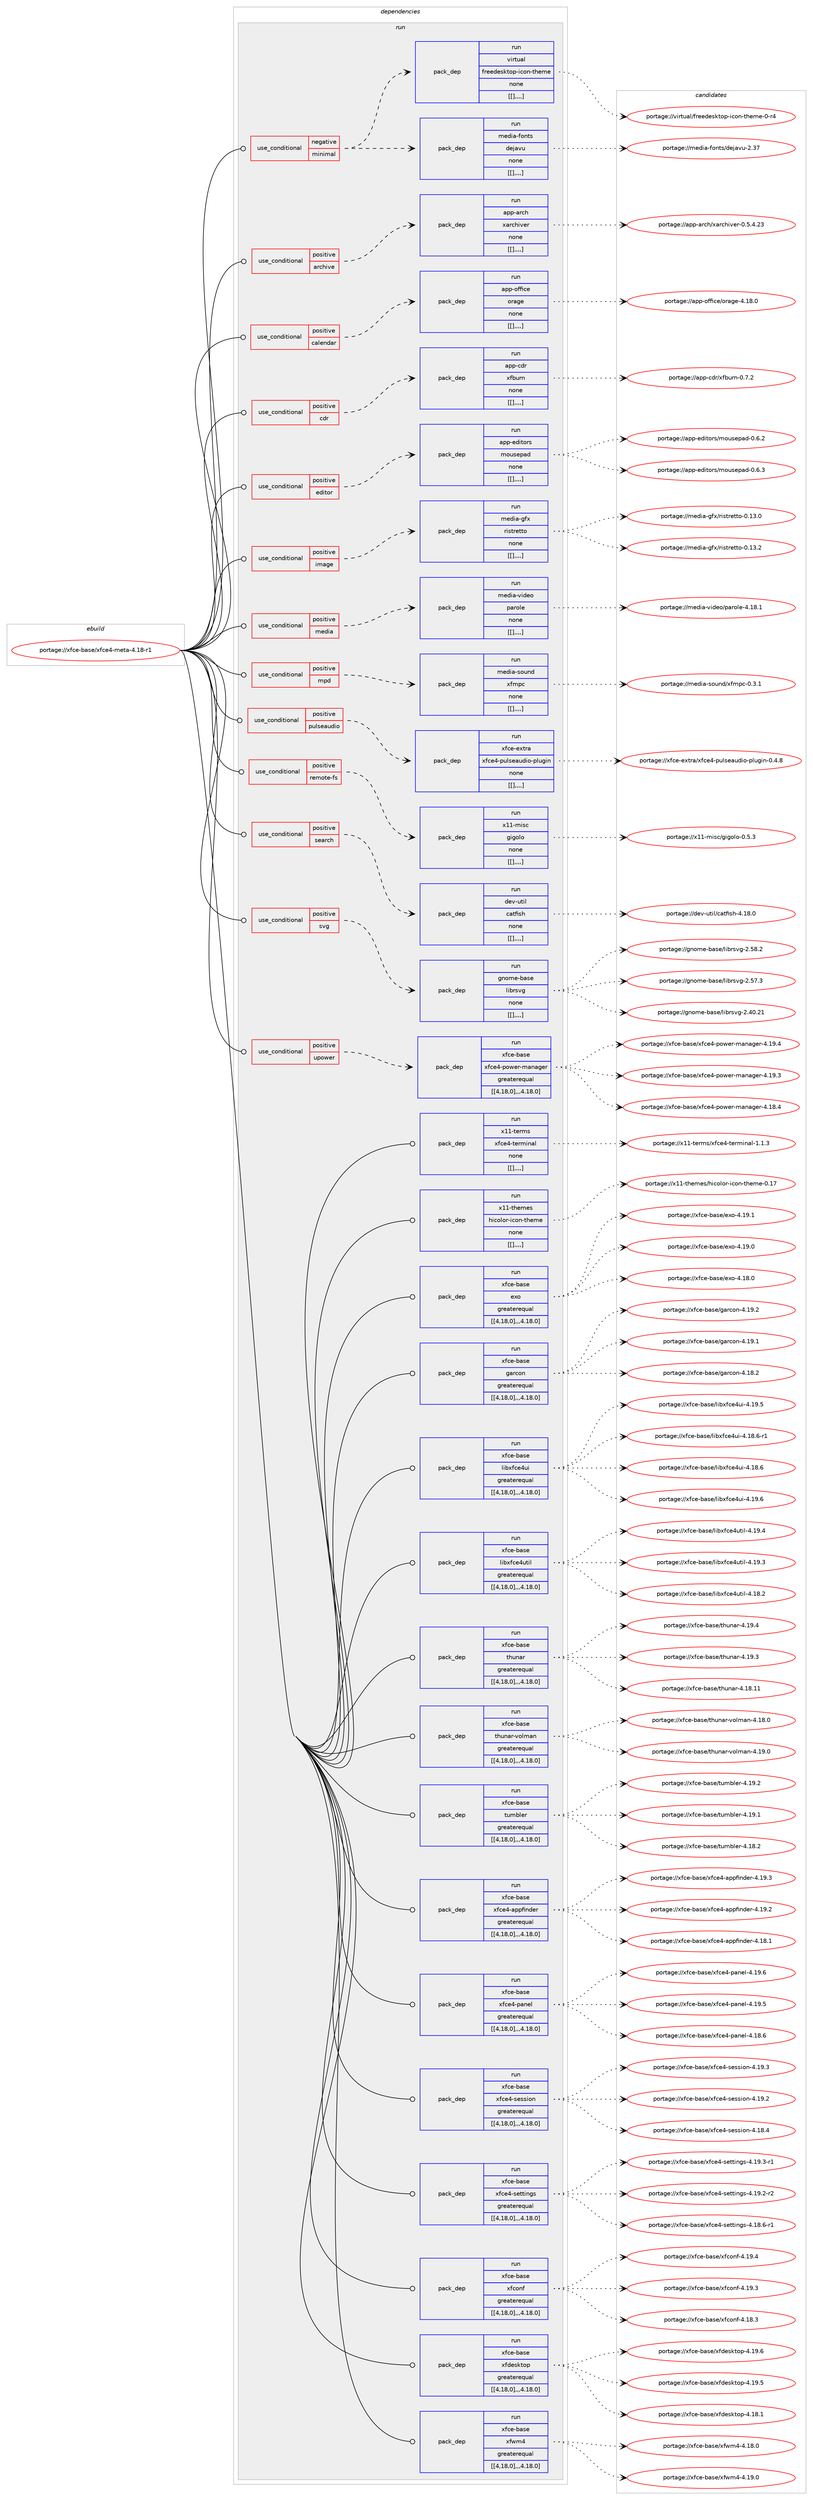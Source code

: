 digraph prolog {

# *************
# Graph options
# *************

newrank=true;
concentrate=true;
compound=true;
graph [rankdir=LR,fontname=Helvetica,fontsize=10,ranksep=1.5];#, ranksep=2.5, nodesep=0.2];
edge  [arrowhead=vee];
node  [fontname=Helvetica,fontsize=10];

# **********
# The ebuild
# **********

subgraph cluster_leftcol {
color=gray;
label=<<i>ebuild</i>>;
id [label="portage://xfce-base/xfce4-meta-4.18-r1", color=red, width=4, href="../xfce-base/xfce4-meta-4.18-r1.svg"];
}

# ****************
# The dependencies
# ****************

subgraph cluster_midcol {
color=gray;
label=<<i>dependencies</i>>;
subgraph cluster_compile {
fillcolor="#eeeeee";
style=filled;
label=<<i>compile</i>>;
}
subgraph cluster_compileandrun {
fillcolor="#eeeeee";
style=filled;
label=<<i>compile and run</i>>;
}
subgraph cluster_run {
fillcolor="#eeeeee";
style=filled;
label=<<i>run</i>>;
subgraph cond411 {
dependency2780 [label=<<TABLE BORDER="0" CELLBORDER="1" CELLSPACING="0" CELLPADDING="4"><TR><TD ROWSPAN="3" CELLPADDING="10">use_conditional</TD></TR><TR><TD>negative</TD></TR><TR><TD>minimal</TD></TR></TABLE>>, shape=none, color=red];
subgraph pack2214 {
dependency2781 [label=<<TABLE BORDER="0" CELLBORDER="1" CELLSPACING="0" CELLPADDING="4" WIDTH="220"><TR><TD ROWSPAN="6" CELLPADDING="30">pack_dep</TD></TR><TR><TD WIDTH="110">run</TD></TR><TR><TD>media-fonts</TD></TR><TR><TD>dejavu</TD></TR><TR><TD>none</TD></TR><TR><TD>[[],,,,]</TD></TR></TABLE>>, shape=none, color=blue];
}
dependency2780:e -> dependency2781:w [weight=20,style="dashed",arrowhead="vee"];
subgraph pack2217 {
dependency2784 [label=<<TABLE BORDER="0" CELLBORDER="1" CELLSPACING="0" CELLPADDING="4" WIDTH="220"><TR><TD ROWSPAN="6" CELLPADDING="30">pack_dep</TD></TR><TR><TD WIDTH="110">run</TD></TR><TR><TD>virtual</TD></TR><TR><TD>freedesktop-icon-theme</TD></TR><TR><TD>none</TD></TR><TR><TD>[[],,,,]</TD></TR></TABLE>>, shape=none, color=blue];
}
dependency2780:e -> dependency2784:w [weight=20,style="dashed",arrowhead="vee"];
}
id:e -> dependency2780:w [weight=20,style="solid",arrowhead="odot"];
subgraph cond413 {
dependency2788 [label=<<TABLE BORDER="0" CELLBORDER="1" CELLSPACING="0" CELLPADDING="4"><TR><TD ROWSPAN="3" CELLPADDING="10">use_conditional</TD></TR><TR><TD>positive</TD></TR><TR><TD>archive</TD></TR></TABLE>>, shape=none, color=red];
subgraph pack2223 {
dependency2792 [label=<<TABLE BORDER="0" CELLBORDER="1" CELLSPACING="0" CELLPADDING="4" WIDTH="220"><TR><TD ROWSPAN="6" CELLPADDING="30">pack_dep</TD></TR><TR><TD WIDTH="110">run</TD></TR><TR><TD>app-arch</TD></TR><TR><TD>xarchiver</TD></TR><TR><TD>none</TD></TR><TR><TD>[[],,,,]</TD></TR></TABLE>>, shape=none, color=blue];
}
dependency2788:e -> dependency2792:w [weight=20,style="dashed",arrowhead="vee"];
}
id:e -> dependency2788:w [weight=20,style="solid",arrowhead="odot"];
subgraph cond418 {
dependency2796 [label=<<TABLE BORDER="0" CELLBORDER="1" CELLSPACING="0" CELLPADDING="4"><TR><TD ROWSPAN="3" CELLPADDING="10">use_conditional</TD></TR><TR><TD>positive</TD></TR><TR><TD>calendar</TD></TR></TABLE>>, shape=none, color=red];
subgraph pack2225 {
dependency2799 [label=<<TABLE BORDER="0" CELLBORDER="1" CELLSPACING="0" CELLPADDING="4" WIDTH="220"><TR><TD ROWSPAN="6" CELLPADDING="30">pack_dep</TD></TR><TR><TD WIDTH="110">run</TD></TR><TR><TD>app-office</TD></TR><TR><TD>orage</TD></TR><TR><TD>none</TD></TR><TR><TD>[[],,,,]</TD></TR></TABLE>>, shape=none, color=blue];
}
dependency2796:e -> dependency2799:w [weight=20,style="dashed",arrowhead="vee"];
}
id:e -> dependency2796:w [weight=20,style="solid",arrowhead="odot"];
subgraph cond420 {
dependency2814 [label=<<TABLE BORDER="0" CELLBORDER="1" CELLSPACING="0" CELLPADDING="4"><TR><TD ROWSPAN="3" CELLPADDING="10">use_conditional</TD></TR><TR><TD>positive</TD></TR><TR><TD>cdr</TD></TR></TABLE>>, shape=none, color=red];
subgraph pack2245 {
dependency2822 [label=<<TABLE BORDER="0" CELLBORDER="1" CELLSPACING="0" CELLPADDING="4" WIDTH="220"><TR><TD ROWSPAN="6" CELLPADDING="30">pack_dep</TD></TR><TR><TD WIDTH="110">run</TD></TR><TR><TD>app-cdr</TD></TR><TR><TD>xfburn</TD></TR><TR><TD>none</TD></TR><TR><TD>[[],,,,]</TD></TR></TABLE>>, shape=none, color=blue];
}
dependency2814:e -> dependency2822:w [weight=20,style="dashed",arrowhead="vee"];
}
id:e -> dependency2814:w [weight=20,style="solid",arrowhead="odot"];
subgraph cond426 {
dependency2837 [label=<<TABLE BORDER="0" CELLBORDER="1" CELLSPACING="0" CELLPADDING="4"><TR><TD ROWSPAN="3" CELLPADDING="10">use_conditional</TD></TR><TR><TD>positive</TD></TR><TR><TD>editor</TD></TR></TABLE>>, shape=none, color=red];
subgraph pack2261 {
dependency2845 [label=<<TABLE BORDER="0" CELLBORDER="1" CELLSPACING="0" CELLPADDING="4" WIDTH="220"><TR><TD ROWSPAN="6" CELLPADDING="30">pack_dep</TD></TR><TR><TD WIDTH="110">run</TD></TR><TR><TD>app-editors</TD></TR><TR><TD>mousepad</TD></TR><TR><TD>none</TD></TR><TR><TD>[[],,,,]</TD></TR></TABLE>>, shape=none, color=blue];
}
dependency2837:e -> dependency2845:w [weight=20,style="dashed",arrowhead="vee"];
}
id:e -> dependency2837:w [weight=20,style="solid",arrowhead="odot"];
subgraph cond429 {
dependency2854 [label=<<TABLE BORDER="0" CELLBORDER="1" CELLSPACING="0" CELLPADDING="4"><TR><TD ROWSPAN="3" CELLPADDING="10">use_conditional</TD></TR><TR><TD>positive</TD></TR><TR><TD>image</TD></TR></TABLE>>, shape=none, color=red];
subgraph pack2276 {
dependency2862 [label=<<TABLE BORDER="0" CELLBORDER="1" CELLSPACING="0" CELLPADDING="4" WIDTH="220"><TR><TD ROWSPAN="6" CELLPADDING="30">pack_dep</TD></TR><TR><TD WIDTH="110">run</TD></TR><TR><TD>media-gfx</TD></TR><TR><TD>ristretto</TD></TR><TR><TD>none</TD></TR><TR><TD>[[],,,,]</TD></TR></TABLE>>, shape=none, color=blue];
}
dependency2854:e -> dependency2862:w [weight=20,style="dashed",arrowhead="vee"];
}
id:e -> dependency2854:w [weight=20,style="solid",arrowhead="odot"];
subgraph cond431 {
dependency2872 [label=<<TABLE BORDER="0" CELLBORDER="1" CELLSPACING="0" CELLPADDING="4"><TR><TD ROWSPAN="3" CELLPADDING="10">use_conditional</TD></TR><TR><TD>positive</TD></TR><TR><TD>media</TD></TR></TABLE>>, shape=none, color=red];
subgraph pack2286 {
dependency2875 [label=<<TABLE BORDER="0" CELLBORDER="1" CELLSPACING="0" CELLPADDING="4" WIDTH="220"><TR><TD ROWSPAN="6" CELLPADDING="30">pack_dep</TD></TR><TR><TD WIDTH="110">run</TD></TR><TR><TD>media-video</TD></TR><TR><TD>parole</TD></TR><TR><TD>none</TD></TR><TR><TD>[[],,,,]</TD></TR></TABLE>>, shape=none, color=blue];
}
dependency2872:e -> dependency2875:w [weight=20,style="dashed",arrowhead="vee"];
}
id:e -> dependency2872:w [weight=20,style="solid",arrowhead="odot"];
subgraph cond433 {
dependency2880 [label=<<TABLE BORDER="0" CELLBORDER="1" CELLSPACING="0" CELLPADDING="4"><TR><TD ROWSPAN="3" CELLPADDING="10">use_conditional</TD></TR><TR><TD>positive</TD></TR><TR><TD>mpd</TD></TR></TABLE>>, shape=none, color=red];
subgraph pack2292 {
dependency2885 [label=<<TABLE BORDER="0" CELLBORDER="1" CELLSPACING="0" CELLPADDING="4" WIDTH="220"><TR><TD ROWSPAN="6" CELLPADDING="30">pack_dep</TD></TR><TR><TD WIDTH="110">run</TD></TR><TR><TD>media-sound</TD></TR><TR><TD>xfmpc</TD></TR><TR><TD>none</TD></TR><TR><TD>[[],,,,]</TD></TR></TABLE>>, shape=none, color=blue];
}
dependency2880:e -> dependency2885:w [weight=20,style="dashed",arrowhead="vee"];
}
id:e -> dependency2880:w [weight=20,style="solid",arrowhead="odot"];
subgraph cond436 {
dependency2888 [label=<<TABLE BORDER="0" CELLBORDER="1" CELLSPACING="0" CELLPADDING="4"><TR><TD ROWSPAN="3" CELLPADDING="10">use_conditional</TD></TR><TR><TD>positive</TD></TR><TR><TD>pulseaudio</TD></TR></TABLE>>, shape=none, color=red];
subgraph pack2297 {
dependency2890 [label=<<TABLE BORDER="0" CELLBORDER="1" CELLSPACING="0" CELLPADDING="4" WIDTH="220"><TR><TD ROWSPAN="6" CELLPADDING="30">pack_dep</TD></TR><TR><TD WIDTH="110">run</TD></TR><TR><TD>xfce-extra</TD></TR><TR><TD>xfce4-pulseaudio-plugin</TD></TR><TR><TD>none</TD></TR><TR><TD>[[],,,,]</TD></TR></TABLE>>, shape=none, color=blue];
}
dependency2888:e -> dependency2890:w [weight=20,style="dashed",arrowhead="vee"];
}
id:e -> dependency2888:w [weight=20,style="solid",arrowhead="odot"];
subgraph cond438 {
dependency2894 [label=<<TABLE BORDER="0" CELLBORDER="1" CELLSPACING="0" CELLPADDING="4"><TR><TD ROWSPAN="3" CELLPADDING="10">use_conditional</TD></TR><TR><TD>positive</TD></TR><TR><TD>remote-fs</TD></TR></TABLE>>, shape=none, color=red];
subgraph pack2303 {
dependency2897 [label=<<TABLE BORDER="0" CELLBORDER="1" CELLSPACING="0" CELLPADDING="4" WIDTH="220"><TR><TD ROWSPAN="6" CELLPADDING="30">pack_dep</TD></TR><TR><TD WIDTH="110">run</TD></TR><TR><TD>x11-misc</TD></TR><TR><TD>gigolo</TD></TR><TR><TD>none</TD></TR><TR><TD>[[],,,,]</TD></TR></TABLE>>, shape=none, color=blue];
}
dependency2894:e -> dependency2897:w [weight=20,style="dashed",arrowhead="vee"];
}
id:e -> dependency2894:w [weight=20,style="solid",arrowhead="odot"];
subgraph cond440 {
dependency2902 [label=<<TABLE BORDER="0" CELLBORDER="1" CELLSPACING="0" CELLPADDING="4"><TR><TD ROWSPAN="3" CELLPADDING="10">use_conditional</TD></TR><TR><TD>positive</TD></TR><TR><TD>search</TD></TR></TABLE>>, shape=none, color=red];
subgraph pack2307 {
dependency2904 [label=<<TABLE BORDER="0" CELLBORDER="1" CELLSPACING="0" CELLPADDING="4" WIDTH="220"><TR><TD ROWSPAN="6" CELLPADDING="30">pack_dep</TD></TR><TR><TD WIDTH="110">run</TD></TR><TR><TD>dev-util</TD></TR><TR><TD>catfish</TD></TR><TR><TD>none</TD></TR><TR><TD>[[],,,,]</TD></TR></TABLE>>, shape=none, color=blue];
}
dependency2902:e -> dependency2904:w [weight=20,style="dashed",arrowhead="vee"];
}
id:e -> dependency2902:w [weight=20,style="solid",arrowhead="odot"];
subgraph cond442 {
dependency2909 [label=<<TABLE BORDER="0" CELLBORDER="1" CELLSPACING="0" CELLPADDING="4"><TR><TD ROWSPAN="3" CELLPADDING="10">use_conditional</TD></TR><TR><TD>positive</TD></TR><TR><TD>svg</TD></TR></TABLE>>, shape=none, color=red];
subgraph pack2314 {
dependency2913 [label=<<TABLE BORDER="0" CELLBORDER="1" CELLSPACING="0" CELLPADDING="4" WIDTH="220"><TR><TD ROWSPAN="6" CELLPADDING="30">pack_dep</TD></TR><TR><TD WIDTH="110">run</TD></TR><TR><TD>gnome-base</TD></TR><TR><TD>librsvg</TD></TR><TR><TD>none</TD></TR><TR><TD>[[],,,,]</TD></TR></TABLE>>, shape=none, color=blue];
}
dependency2909:e -> dependency2913:w [weight=20,style="dashed",arrowhead="vee"];
}
id:e -> dependency2909:w [weight=20,style="solid",arrowhead="odot"];
subgraph cond444 {
dependency2918 [label=<<TABLE BORDER="0" CELLBORDER="1" CELLSPACING="0" CELLPADDING="4"><TR><TD ROWSPAN="3" CELLPADDING="10">use_conditional</TD></TR><TR><TD>positive</TD></TR><TR><TD>upower</TD></TR></TABLE>>, shape=none, color=red];
subgraph pack2320 {
dependency2922 [label=<<TABLE BORDER="0" CELLBORDER="1" CELLSPACING="0" CELLPADDING="4" WIDTH="220"><TR><TD ROWSPAN="6" CELLPADDING="30">pack_dep</TD></TR><TR><TD WIDTH="110">run</TD></TR><TR><TD>xfce-base</TD></TR><TR><TD>xfce4-power-manager</TD></TR><TR><TD>greaterequal</TD></TR><TR><TD>[[4,18,0],,,4.18.0]</TD></TR></TABLE>>, shape=none, color=blue];
}
dependency2918:e -> dependency2922:w [weight=20,style="dashed",arrowhead="vee"];
}
id:e -> dependency2918:w [weight=20,style="solid",arrowhead="odot"];
subgraph pack2324 {
dependency2925 [label=<<TABLE BORDER="0" CELLBORDER="1" CELLSPACING="0" CELLPADDING="4" WIDTH="220"><TR><TD ROWSPAN="6" CELLPADDING="30">pack_dep</TD></TR><TR><TD WIDTH="110">run</TD></TR><TR><TD>x11-terms</TD></TR><TR><TD>xfce4-terminal</TD></TR><TR><TD>none</TD></TR><TR><TD>[[],,,,]</TD></TR></TABLE>>, shape=none, color=blue];
}
id:e -> dependency2925:w [weight=20,style="solid",arrowhead="odot"];
subgraph pack2325 {
dependency2926 [label=<<TABLE BORDER="0" CELLBORDER="1" CELLSPACING="0" CELLPADDING="4" WIDTH="220"><TR><TD ROWSPAN="6" CELLPADDING="30">pack_dep</TD></TR><TR><TD WIDTH="110">run</TD></TR><TR><TD>x11-themes</TD></TR><TR><TD>hicolor-icon-theme</TD></TR><TR><TD>none</TD></TR><TR><TD>[[],,,,]</TD></TR></TABLE>>, shape=none, color=blue];
}
id:e -> dependency2926:w [weight=20,style="solid",arrowhead="odot"];
subgraph pack2327 {
dependency2928 [label=<<TABLE BORDER="0" CELLBORDER="1" CELLSPACING="0" CELLPADDING="4" WIDTH="220"><TR><TD ROWSPAN="6" CELLPADDING="30">pack_dep</TD></TR><TR><TD WIDTH="110">run</TD></TR><TR><TD>xfce-base</TD></TR><TR><TD>exo</TD></TR><TR><TD>greaterequal</TD></TR><TR><TD>[[4,18,0],,,4.18.0]</TD></TR></TABLE>>, shape=none, color=blue];
}
id:e -> dependency2928:w [weight=20,style="solid",arrowhead="odot"];
subgraph pack2329 {
dependency2930 [label=<<TABLE BORDER="0" CELLBORDER="1" CELLSPACING="0" CELLPADDING="4" WIDTH="220"><TR><TD ROWSPAN="6" CELLPADDING="30">pack_dep</TD></TR><TR><TD WIDTH="110">run</TD></TR><TR><TD>xfce-base</TD></TR><TR><TD>garcon</TD></TR><TR><TD>greaterequal</TD></TR><TR><TD>[[4,18,0],,,4.18.0]</TD></TR></TABLE>>, shape=none, color=blue];
}
id:e -> dependency2930:w [weight=20,style="solid",arrowhead="odot"];
subgraph pack2331 {
dependency2932 [label=<<TABLE BORDER="0" CELLBORDER="1" CELLSPACING="0" CELLPADDING="4" WIDTH="220"><TR><TD ROWSPAN="6" CELLPADDING="30">pack_dep</TD></TR><TR><TD WIDTH="110">run</TD></TR><TR><TD>xfce-base</TD></TR><TR><TD>libxfce4ui</TD></TR><TR><TD>greaterequal</TD></TR><TR><TD>[[4,18,0],,,4.18.0]</TD></TR></TABLE>>, shape=none, color=blue];
}
id:e -> dependency2932:w [weight=20,style="solid",arrowhead="odot"];
subgraph pack2334 {
dependency2935 [label=<<TABLE BORDER="0" CELLBORDER="1" CELLSPACING="0" CELLPADDING="4" WIDTH="220"><TR><TD ROWSPAN="6" CELLPADDING="30">pack_dep</TD></TR><TR><TD WIDTH="110">run</TD></TR><TR><TD>xfce-base</TD></TR><TR><TD>libxfce4util</TD></TR><TR><TD>greaterequal</TD></TR><TR><TD>[[4,18,0],,,4.18.0]</TD></TR></TABLE>>, shape=none, color=blue];
}
id:e -> dependency2935:w [weight=20,style="solid",arrowhead="odot"];
subgraph pack2336 {
dependency2937 [label=<<TABLE BORDER="0" CELLBORDER="1" CELLSPACING="0" CELLPADDING="4" WIDTH="220"><TR><TD ROWSPAN="6" CELLPADDING="30">pack_dep</TD></TR><TR><TD WIDTH="110">run</TD></TR><TR><TD>xfce-base</TD></TR><TR><TD>thunar</TD></TR><TR><TD>greaterequal</TD></TR><TR><TD>[[4,18,0],,,4.18.0]</TD></TR></TABLE>>, shape=none, color=blue];
}
id:e -> dependency2937:w [weight=20,style="solid",arrowhead="odot"];
subgraph pack2337 {
dependency2938 [label=<<TABLE BORDER="0" CELLBORDER="1" CELLSPACING="0" CELLPADDING="4" WIDTH="220"><TR><TD ROWSPAN="6" CELLPADDING="30">pack_dep</TD></TR><TR><TD WIDTH="110">run</TD></TR><TR><TD>xfce-base</TD></TR><TR><TD>thunar-volman</TD></TR><TR><TD>greaterequal</TD></TR><TR><TD>[[4,18,0],,,4.18.0]</TD></TR></TABLE>>, shape=none, color=blue];
}
id:e -> dependency2938:w [weight=20,style="solid",arrowhead="odot"];
subgraph pack2339 {
dependency2941 [label=<<TABLE BORDER="0" CELLBORDER="1" CELLSPACING="0" CELLPADDING="4" WIDTH="220"><TR><TD ROWSPAN="6" CELLPADDING="30">pack_dep</TD></TR><TR><TD WIDTH="110">run</TD></TR><TR><TD>xfce-base</TD></TR><TR><TD>tumbler</TD></TR><TR><TD>greaterequal</TD></TR><TR><TD>[[4,18,0],,,4.18.0]</TD></TR></TABLE>>, shape=none, color=blue];
}
id:e -> dependency2941:w [weight=20,style="solid",arrowhead="odot"];
subgraph pack2340 {
dependency2943 [label=<<TABLE BORDER="0" CELLBORDER="1" CELLSPACING="0" CELLPADDING="4" WIDTH="220"><TR><TD ROWSPAN="6" CELLPADDING="30">pack_dep</TD></TR><TR><TD WIDTH="110">run</TD></TR><TR><TD>xfce-base</TD></TR><TR><TD>xfce4-appfinder</TD></TR><TR><TD>greaterequal</TD></TR><TR><TD>[[4,18,0],,,4.18.0]</TD></TR></TABLE>>, shape=none, color=blue];
}
id:e -> dependency2943:w [weight=20,style="solid",arrowhead="odot"];
subgraph pack2342 {
dependency2945 [label=<<TABLE BORDER="0" CELLBORDER="1" CELLSPACING="0" CELLPADDING="4" WIDTH="220"><TR><TD ROWSPAN="6" CELLPADDING="30">pack_dep</TD></TR><TR><TD WIDTH="110">run</TD></TR><TR><TD>xfce-base</TD></TR><TR><TD>xfce4-panel</TD></TR><TR><TD>greaterequal</TD></TR><TR><TD>[[4,18,0],,,4.18.0]</TD></TR></TABLE>>, shape=none, color=blue];
}
id:e -> dependency2945:w [weight=20,style="solid",arrowhead="odot"];
subgraph pack2343 {
dependency2946 [label=<<TABLE BORDER="0" CELLBORDER="1" CELLSPACING="0" CELLPADDING="4" WIDTH="220"><TR><TD ROWSPAN="6" CELLPADDING="30">pack_dep</TD></TR><TR><TD WIDTH="110">run</TD></TR><TR><TD>xfce-base</TD></TR><TR><TD>xfce4-session</TD></TR><TR><TD>greaterequal</TD></TR><TR><TD>[[4,18,0],,,4.18.0]</TD></TR></TABLE>>, shape=none, color=blue];
}
id:e -> dependency2946:w [weight=20,style="solid",arrowhead="odot"];
subgraph pack2345 {
dependency2949 [label=<<TABLE BORDER="0" CELLBORDER="1" CELLSPACING="0" CELLPADDING="4" WIDTH="220"><TR><TD ROWSPAN="6" CELLPADDING="30">pack_dep</TD></TR><TR><TD WIDTH="110">run</TD></TR><TR><TD>xfce-base</TD></TR><TR><TD>xfce4-settings</TD></TR><TR><TD>greaterequal</TD></TR><TR><TD>[[4,18,0],,,4.18.0]</TD></TR></TABLE>>, shape=none, color=blue];
}
id:e -> dependency2949:w [weight=20,style="solid",arrowhead="odot"];
subgraph pack2347 {
dependency2951 [label=<<TABLE BORDER="0" CELLBORDER="1" CELLSPACING="0" CELLPADDING="4" WIDTH="220"><TR><TD ROWSPAN="6" CELLPADDING="30">pack_dep</TD></TR><TR><TD WIDTH="110">run</TD></TR><TR><TD>xfce-base</TD></TR><TR><TD>xfconf</TD></TR><TR><TD>greaterequal</TD></TR><TR><TD>[[4,18,0],,,4.18.0]</TD></TR></TABLE>>, shape=none, color=blue];
}
id:e -> dependency2951:w [weight=20,style="solid",arrowhead="odot"];
subgraph pack2348 {
dependency2953 [label=<<TABLE BORDER="0" CELLBORDER="1" CELLSPACING="0" CELLPADDING="4" WIDTH="220"><TR><TD ROWSPAN="6" CELLPADDING="30">pack_dep</TD></TR><TR><TD WIDTH="110">run</TD></TR><TR><TD>xfce-base</TD></TR><TR><TD>xfdesktop</TD></TR><TR><TD>greaterequal</TD></TR><TR><TD>[[4,18,0],,,4.18.0]</TD></TR></TABLE>>, shape=none, color=blue];
}
id:e -> dependency2953:w [weight=20,style="solid",arrowhead="odot"];
subgraph pack2350 {
dependency2955 [label=<<TABLE BORDER="0" CELLBORDER="1" CELLSPACING="0" CELLPADDING="4" WIDTH="220"><TR><TD ROWSPAN="6" CELLPADDING="30">pack_dep</TD></TR><TR><TD WIDTH="110">run</TD></TR><TR><TD>xfce-base</TD></TR><TR><TD>xfwm4</TD></TR><TR><TD>greaterequal</TD></TR><TR><TD>[[4,18,0],,,4.18.0]</TD></TR></TABLE>>, shape=none, color=blue];
}
id:e -> dependency2955:w [weight=20,style="solid",arrowhead="odot"];
}
}

# **************
# The candidates
# **************

subgraph cluster_choices {
rank=same;
color=gray;
label=<<i>candidates</i>>;

subgraph choice2279 {
color=black;
nodesep=1;
choice109101100105974510211111011611547100101106971181174550465155 [label="portage://media-fonts/dejavu-2.37", color=red, width=4,href="../media-fonts/dejavu-2.37.svg"];
dependency2781:e -> choice109101100105974510211111011611547100101106971181174550465155:w [style=dotted,weight="100"];
}
subgraph choice2281 {
color=black;
nodesep=1;
choice118105114116117971084710211410110110010111510711611111245105991111104511610410110910145484511452 [label="portage://virtual/freedesktop-icon-theme-0-r4", color=red, width=4,href="../virtual/freedesktop-icon-theme-0-r4.svg"];
dependency2784:e -> choice118105114116117971084710211410110110010111510711611111245105991111104511610410110910145484511452:w [style=dotted,weight="100"];
}
subgraph choice2283 {
color=black;
nodesep=1;
choice97112112459711499104471209711499104105118101114454846534652465051 [label="portage://app-arch/xarchiver-0.5.4.23", color=red, width=4,href="../app-arch/xarchiver-0.5.4.23.svg"];
dependency2792:e -> choice97112112459711499104471209711499104105118101114454846534652465051:w [style=dotted,weight="100"];
}
subgraph choice2284 {
color=black;
nodesep=1;
choice971121124511110210210599101471111149710310145524649564648 [label="portage://app-office/orage-4.18.0", color=red, width=4,href="../app-office/orage-4.18.0.svg"];
dependency2799:e -> choice971121124511110210210599101471111149710310145524649564648:w [style=dotted,weight="100"];
}
subgraph choice2286 {
color=black;
nodesep=1;
choice9711211245991001144712010298117114110454846554650 [label="portage://app-cdr/xfburn-0.7.2", color=red, width=4,href="../app-cdr/xfburn-0.7.2.svg"];
dependency2822:e -> choice9711211245991001144712010298117114110454846554650:w [style=dotted,weight="100"];
}
subgraph choice2288 {
color=black;
nodesep=1;
choice97112112451011001051161111141154710911111711510111297100454846544651 [label="portage://app-editors/mousepad-0.6.3", color=red, width=4,href="../app-editors/mousepad-0.6.3.svg"];
choice97112112451011001051161111141154710911111711510111297100454846544650 [label="portage://app-editors/mousepad-0.6.2", color=red, width=4,href="../app-editors/mousepad-0.6.2.svg"];
dependency2845:e -> choice97112112451011001051161111141154710911111711510111297100454846544651:w [style=dotted,weight="100"];
dependency2845:e -> choice97112112451011001051161111141154710911111711510111297100454846544650:w [style=dotted,weight="100"];
}
subgraph choice2291 {
color=black;
nodesep=1;
choice10910110010597451031021204711410511511611410111611611145484649514650 [label="portage://media-gfx/ristretto-0.13.2", color=red, width=4,href="../media-gfx/ristretto-0.13.2.svg"];
choice10910110010597451031021204711410511511611410111611611145484649514648 [label="portage://media-gfx/ristretto-0.13.0", color=red, width=4,href="../media-gfx/ristretto-0.13.0.svg"];
dependency2862:e -> choice10910110010597451031021204711410511511611410111611611145484649514650:w [style=dotted,weight="100"];
dependency2862:e -> choice10910110010597451031021204711410511511611410111611611145484649514648:w [style=dotted,weight="100"];
}
subgraph choice2294 {
color=black;
nodesep=1;
choice1091011001059745118105100101111471129711411110810145524649564649 [label="portage://media-video/parole-4.18.1", color=red, width=4,href="../media-video/parole-4.18.1.svg"];
dependency2875:e -> choice1091011001059745118105100101111471129711411110810145524649564649:w [style=dotted,weight="100"];
}
subgraph choice2295 {
color=black;
nodesep=1;
choice10910110010597451151111171101004712010210911299454846514649 [label="portage://media-sound/xfmpc-0.3.1", color=red, width=4,href="../media-sound/xfmpc-0.3.1.svg"];
dependency2885:e -> choice10910110010597451151111171101004712010210911299454846514649:w [style=dotted,weight="100"];
}
subgraph choice2296 {
color=black;
nodesep=1;
choice120102991014510112011611497471201029910152451121171081151019711710010511145112108117103105110454846524656 [label="portage://xfce-extra/xfce4-pulseaudio-plugin-0.4.8", color=red, width=4,href="../xfce-extra/xfce4-pulseaudio-plugin-0.4.8.svg"];
dependency2890:e -> choice120102991014510112011611497471201029910152451121171081151019711710010511145112108117103105110454846524656:w [style=dotted,weight="100"];
}
subgraph choice2297 {
color=black;
nodesep=1;
choice1204949451091051159947103105103111108111454846534651 [label="portage://x11-misc/gigolo-0.5.3", color=red, width=4,href="../x11-misc/gigolo-0.5.3.svg"];
dependency2897:e -> choice1204949451091051159947103105103111108111454846534651:w [style=dotted,weight="100"];
}
subgraph choice2298 {
color=black;
nodesep=1;
choice1001011184511711610510847999711610210511510445524649564648 [label="portage://dev-util/catfish-4.18.0", color=red, width=4,href="../dev-util/catfish-4.18.0.svg"];
dependency2904:e -> choice1001011184511711610510847999711610210511510445524649564648:w [style=dotted,weight="100"];
}
subgraph choice2299 {
color=black;
nodesep=1;
choice103110111109101459897115101471081059811411511810345504653564650 [label="portage://gnome-base/librsvg-2.58.2", color=red, width=4,href="../gnome-base/librsvg-2.58.2.svg"];
choice103110111109101459897115101471081059811411511810345504653554651 [label="portage://gnome-base/librsvg-2.57.3", color=red, width=4,href="../gnome-base/librsvg-2.57.3.svg"];
choice10311011110910145989711510147108105981141151181034550465248465049 [label="portage://gnome-base/librsvg-2.40.21", color=red, width=4,href="../gnome-base/librsvg-2.40.21.svg"];
dependency2913:e -> choice103110111109101459897115101471081059811411511810345504653564650:w [style=dotted,weight="100"];
dependency2913:e -> choice103110111109101459897115101471081059811411511810345504653554651:w [style=dotted,weight="100"];
dependency2913:e -> choice10311011110910145989711510147108105981141151181034550465248465049:w [style=dotted,weight="100"];
}
subgraph choice2300 {
color=black;
nodesep=1;
choice120102991014598971151014712010299101524511211111910111445109971109710310111445524649574652 [label="portage://xfce-base/xfce4-power-manager-4.19.4", color=red, width=4,href="../xfce-base/xfce4-power-manager-4.19.4.svg"];
choice120102991014598971151014712010299101524511211111910111445109971109710310111445524649574651 [label="portage://xfce-base/xfce4-power-manager-4.19.3", color=red, width=4,href="../xfce-base/xfce4-power-manager-4.19.3.svg"];
choice120102991014598971151014712010299101524511211111910111445109971109710310111445524649564652 [label="portage://xfce-base/xfce4-power-manager-4.18.4", color=red, width=4,href="../xfce-base/xfce4-power-manager-4.18.4.svg"];
dependency2922:e -> choice120102991014598971151014712010299101524511211111910111445109971109710310111445524649574652:w [style=dotted,weight="100"];
dependency2922:e -> choice120102991014598971151014712010299101524511211111910111445109971109710310111445524649574651:w [style=dotted,weight="100"];
dependency2922:e -> choice120102991014598971151014712010299101524511211111910111445109971109710310111445524649564652:w [style=dotted,weight="100"];
}
subgraph choice2301 {
color=black;
nodesep=1;
choice1204949451161011141091154712010299101524511610111410910511097108454946494651 [label="portage://x11-terms/xfce4-terminal-1.1.3", color=red, width=4,href="../x11-terms/xfce4-terminal-1.1.3.svg"];
dependency2925:e -> choice1204949451161011141091154712010299101524511610111410910511097108454946494651:w [style=dotted,weight="100"];
}
subgraph choice2302 {
color=black;
nodesep=1;
choice12049494511610410110910111547104105991111081111144510599111110451161041011091014548464955 [label="portage://x11-themes/hicolor-icon-theme-0.17", color=red, width=4,href="../x11-themes/hicolor-icon-theme-0.17.svg"];
dependency2926:e -> choice12049494511610410110910111547104105991111081111144510599111110451161041011091014548464955:w [style=dotted,weight="100"];
}
subgraph choice2303 {
color=black;
nodesep=1;
choice120102991014598971151014710112011145524649574649 [label="portage://xfce-base/exo-4.19.1", color=red, width=4,href="../xfce-base/exo-4.19.1.svg"];
choice120102991014598971151014710112011145524649574648 [label="portage://xfce-base/exo-4.19.0", color=red, width=4,href="../xfce-base/exo-4.19.0.svg"];
choice120102991014598971151014710112011145524649564648 [label="portage://xfce-base/exo-4.18.0", color=red, width=4,href="../xfce-base/exo-4.18.0.svg"];
dependency2928:e -> choice120102991014598971151014710112011145524649574649:w [style=dotted,weight="100"];
dependency2928:e -> choice120102991014598971151014710112011145524649574648:w [style=dotted,weight="100"];
dependency2928:e -> choice120102991014598971151014710112011145524649564648:w [style=dotted,weight="100"];
}
subgraph choice2304 {
color=black;
nodesep=1;
choice1201029910145989711510147103971149911111045524649574650 [label="portage://xfce-base/garcon-4.19.2", color=red, width=4,href="../xfce-base/garcon-4.19.2.svg"];
choice1201029910145989711510147103971149911111045524649574649 [label="portage://xfce-base/garcon-4.19.1", color=red, width=4,href="../xfce-base/garcon-4.19.1.svg"];
choice1201029910145989711510147103971149911111045524649564650 [label="portage://xfce-base/garcon-4.18.2", color=red, width=4,href="../xfce-base/garcon-4.18.2.svg"];
dependency2930:e -> choice1201029910145989711510147103971149911111045524649574650:w [style=dotted,weight="100"];
dependency2930:e -> choice1201029910145989711510147103971149911111045524649574649:w [style=dotted,weight="100"];
dependency2930:e -> choice1201029910145989711510147103971149911111045524649564650:w [style=dotted,weight="100"];
}
subgraph choice2305 {
color=black;
nodesep=1;
choice120102991014598971151014710810598120102991015211710545524649574654 [label="portage://xfce-base/libxfce4ui-4.19.6", color=red, width=4,href="../xfce-base/libxfce4ui-4.19.6.svg"];
choice120102991014598971151014710810598120102991015211710545524649574653 [label="portage://xfce-base/libxfce4ui-4.19.5", color=red, width=4,href="../xfce-base/libxfce4ui-4.19.5.svg"];
choice1201029910145989711510147108105981201029910152117105455246495646544511449 [label="portage://xfce-base/libxfce4ui-4.18.6-r1", color=red, width=4,href="../xfce-base/libxfce4ui-4.18.6-r1.svg"];
choice120102991014598971151014710810598120102991015211710545524649564654 [label="portage://xfce-base/libxfce4ui-4.18.6", color=red, width=4,href="../xfce-base/libxfce4ui-4.18.6.svg"];
dependency2932:e -> choice120102991014598971151014710810598120102991015211710545524649574654:w [style=dotted,weight="100"];
dependency2932:e -> choice120102991014598971151014710810598120102991015211710545524649574653:w [style=dotted,weight="100"];
dependency2932:e -> choice1201029910145989711510147108105981201029910152117105455246495646544511449:w [style=dotted,weight="100"];
dependency2932:e -> choice120102991014598971151014710810598120102991015211710545524649564654:w [style=dotted,weight="100"];
}
subgraph choice2306 {
color=black;
nodesep=1;
choice120102991014598971151014710810598120102991015211711610510845524649574652 [label="portage://xfce-base/libxfce4util-4.19.4", color=red, width=4,href="../xfce-base/libxfce4util-4.19.4.svg"];
choice120102991014598971151014710810598120102991015211711610510845524649574651 [label="portage://xfce-base/libxfce4util-4.19.3", color=red, width=4,href="../xfce-base/libxfce4util-4.19.3.svg"];
choice120102991014598971151014710810598120102991015211711610510845524649564650 [label="portage://xfce-base/libxfce4util-4.18.2", color=red, width=4,href="../xfce-base/libxfce4util-4.18.2.svg"];
dependency2935:e -> choice120102991014598971151014710810598120102991015211711610510845524649574652:w [style=dotted,weight="100"];
dependency2935:e -> choice120102991014598971151014710810598120102991015211711610510845524649574651:w [style=dotted,weight="100"];
dependency2935:e -> choice120102991014598971151014710810598120102991015211711610510845524649564650:w [style=dotted,weight="100"];
}
subgraph choice2307 {
color=black;
nodesep=1;
choice12010299101459897115101471161041171109711445524649574652 [label="portage://xfce-base/thunar-4.19.4", color=red, width=4,href="../xfce-base/thunar-4.19.4.svg"];
choice12010299101459897115101471161041171109711445524649574651 [label="portage://xfce-base/thunar-4.19.3", color=red, width=4,href="../xfce-base/thunar-4.19.3.svg"];
choice1201029910145989711510147116104117110971144552464956464949 [label="portage://xfce-base/thunar-4.18.11", color=red, width=4,href="../xfce-base/thunar-4.18.11.svg"];
dependency2937:e -> choice12010299101459897115101471161041171109711445524649574652:w [style=dotted,weight="100"];
dependency2937:e -> choice12010299101459897115101471161041171109711445524649574651:w [style=dotted,weight="100"];
dependency2937:e -> choice1201029910145989711510147116104117110971144552464956464949:w [style=dotted,weight="100"];
}
subgraph choice2308 {
color=black;
nodesep=1;
choice120102991014598971151014711610411711097114451181111081099711045524649574648 [label="portage://xfce-base/thunar-volman-4.19.0", color=red, width=4,href="../xfce-base/thunar-volman-4.19.0.svg"];
choice120102991014598971151014711610411711097114451181111081099711045524649564648 [label="portage://xfce-base/thunar-volman-4.18.0", color=red, width=4,href="../xfce-base/thunar-volman-4.18.0.svg"];
dependency2938:e -> choice120102991014598971151014711610411711097114451181111081099711045524649574648:w [style=dotted,weight="100"];
dependency2938:e -> choice120102991014598971151014711610411711097114451181111081099711045524649564648:w [style=dotted,weight="100"];
}
subgraph choice2309 {
color=black;
nodesep=1;
choice12010299101459897115101471161171099810810111445524649574650 [label="portage://xfce-base/tumbler-4.19.2", color=red, width=4,href="../xfce-base/tumbler-4.19.2.svg"];
choice12010299101459897115101471161171099810810111445524649574649 [label="portage://xfce-base/tumbler-4.19.1", color=red, width=4,href="../xfce-base/tumbler-4.19.1.svg"];
choice12010299101459897115101471161171099810810111445524649564650 [label="portage://xfce-base/tumbler-4.18.2", color=red, width=4,href="../xfce-base/tumbler-4.18.2.svg"];
dependency2941:e -> choice12010299101459897115101471161171099810810111445524649574650:w [style=dotted,weight="100"];
dependency2941:e -> choice12010299101459897115101471161171099810810111445524649574649:w [style=dotted,weight="100"];
dependency2941:e -> choice12010299101459897115101471161171099810810111445524649564650:w [style=dotted,weight="100"];
}
subgraph choice2310 {
color=black;
nodesep=1;
choice12010299101459897115101471201029910152459711211210210511010010111445524649574651 [label="portage://xfce-base/xfce4-appfinder-4.19.3", color=red, width=4,href="../xfce-base/xfce4-appfinder-4.19.3.svg"];
choice12010299101459897115101471201029910152459711211210210511010010111445524649574650 [label="portage://xfce-base/xfce4-appfinder-4.19.2", color=red, width=4,href="../xfce-base/xfce4-appfinder-4.19.2.svg"];
choice12010299101459897115101471201029910152459711211210210511010010111445524649564649 [label="portage://xfce-base/xfce4-appfinder-4.18.1", color=red, width=4,href="../xfce-base/xfce4-appfinder-4.18.1.svg"];
dependency2943:e -> choice12010299101459897115101471201029910152459711211210210511010010111445524649574651:w [style=dotted,weight="100"];
dependency2943:e -> choice12010299101459897115101471201029910152459711211210210511010010111445524649574650:w [style=dotted,weight="100"];
dependency2943:e -> choice12010299101459897115101471201029910152459711211210210511010010111445524649564649:w [style=dotted,weight="100"];
}
subgraph choice2311 {
color=black;
nodesep=1;
choice12010299101459897115101471201029910152451129711010110845524649574654 [label="portage://xfce-base/xfce4-panel-4.19.6", color=red, width=4,href="../xfce-base/xfce4-panel-4.19.6.svg"];
choice12010299101459897115101471201029910152451129711010110845524649574653 [label="portage://xfce-base/xfce4-panel-4.19.5", color=red, width=4,href="../xfce-base/xfce4-panel-4.19.5.svg"];
choice12010299101459897115101471201029910152451129711010110845524649564654 [label="portage://xfce-base/xfce4-panel-4.18.6", color=red, width=4,href="../xfce-base/xfce4-panel-4.18.6.svg"];
dependency2945:e -> choice12010299101459897115101471201029910152451129711010110845524649574654:w [style=dotted,weight="100"];
dependency2945:e -> choice12010299101459897115101471201029910152451129711010110845524649574653:w [style=dotted,weight="100"];
dependency2945:e -> choice12010299101459897115101471201029910152451129711010110845524649564654:w [style=dotted,weight="100"];
}
subgraph choice2312 {
color=black;
nodesep=1;
choice120102991014598971151014712010299101524511510111511510511111045524649574651 [label="portage://xfce-base/xfce4-session-4.19.3", color=red, width=4,href="../xfce-base/xfce4-session-4.19.3.svg"];
choice120102991014598971151014712010299101524511510111511510511111045524649574650 [label="portage://xfce-base/xfce4-session-4.19.2", color=red, width=4,href="../xfce-base/xfce4-session-4.19.2.svg"];
choice120102991014598971151014712010299101524511510111511510511111045524649564652 [label="portage://xfce-base/xfce4-session-4.18.4", color=red, width=4,href="../xfce-base/xfce4-session-4.18.4.svg"];
dependency2946:e -> choice120102991014598971151014712010299101524511510111511510511111045524649574651:w [style=dotted,weight="100"];
dependency2946:e -> choice120102991014598971151014712010299101524511510111511510511111045524649574650:w [style=dotted,weight="100"];
dependency2946:e -> choice120102991014598971151014712010299101524511510111511510511111045524649564652:w [style=dotted,weight="100"];
}
subgraph choice2313 {
color=black;
nodesep=1;
choice1201029910145989711510147120102991015245115101116116105110103115455246495746514511449 [label="portage://xfce-base/xfce4-settings-4.19.3-r1", color=red, width=4,href="../xfce-base/xfce4-settings-4.19.3-r1.svg"];
choice1201029910145989711510147120102991015245115101116116105110103115455246495746504511450 [label="portage://xfce-base/xfce4-settings-4.19.2-r2", color=red, width=4,href="../xfce-base/xfce4-settings-4.19.2-r2.svg"];
choice1201029910145989711510147120102991015245115101116116105110103115455246495646544511449 [label="portage://xfce-base/xfce4-settings-4.18.6-r1", color=red, width=4,href="../xfce-base/xfce4-settings-4.18.6-r1.svg"];
dependency2949:e -> choice1201029910145989711510147120102991015245115101116116105110103115455246495746514511449:w [style=dotted,weight="100"];
dependency2949:e -> choice1201029910145989711510147120102991015245115101116116105110103115455246495746504511450:w [style=dotted,weight="100"];
dependency2949:e -> choice1201029910145989711510147120102991015245115101116116105110103115455246495646544511449:w [style=dotted,weight="100"];
}
subgraph choice2314 {
color=black;
nodesep=1;
choice12010299101459897115101471201029911111010245524649574652 [label="portage://xfce-base/xfconf-4.19.4", color=red, width=4,href="../xfce-base/xfconf-4.19.4.svg"];
choice12010299101459897115101471201029911111010245524649574651 [label="portage://xfce-base/xfconf-4.19.3", color=red, width=4,href="../xfce-base/xfconf-4.19.3.svg"];
choice12010299101459897115101471201029911111010245524649564651 [label="portage://xfce-base/xfconf-4.18.3", color=red, width=4,href="../xfce-base/xfconf-4.18.3.svg"];
dependency2951:e -> choice12010299101459897115101471201029911111010245524649574652:w [style=dotted,weight="100"];
dependency2951:e -> choice12010299101459897115101471201029911111010245524649574651:w [style=dotted,weight="100"];
dependency2951:e -> choice12010299101459897115101471201029911111010245524649564651:w [style=dotted,weight="100"];
}
subgraph choice2315 {
color=black;
nodesep=1;
choice120102991014598971151014712010210010111510711611111245524649574654 [label="portage://xfce-base/xfdesktop-4.19.6", color=red, width=4,href="../xfce-base/xfdesktop-4.19.6.svg"];
choice120102991014598971151014712010210010111510711611111245524649574653 [label="portage://xfce-base/xfdesktop-4.19.5", color=red, width=4,href="../xfce-base/xfdesktop-4.19.5.svg"];
choice120102991014598971151014712010210010111510711611111245524649564649 [label="portage://xfce-base/xfdesktop-4.18.1", color=red, width=4,href="../xfce-base/xfdesktop-4.18.1.svg"];
dependency2953:e -> choice120102991014598971151014712010210010111510711611111245524649574654:w [style=dotted,weight="100"];
dependency2953:e -> choice120102991014598971151014712010210010111510711611111245524649574653:w [style=dotted,weight="100"];
dependency2953:e -> choice120102991014598971151014712010210010111510711611111245524649564649:w [style=dotted,weight="100"];
}
subgraph choice2316 {
color=black;
nodesep=1;
choice12010299101459897115101471201021191095245524649574648 [label="portage://xfce-base/xfwm4-4.19.0", color=red, width=4,href="../xfce-base/xfwm4-4.19.0.svg"];
choice12010299101459897115101471201021191095245524649564648 [label="portage://xfce-base/xfwm4-4.18.0", color=red, width=4,href="../xfce-base/xfwm4-4.18.0.svg"];
dependency2955:e -> choice12010299101459897115101471201021191095245524649574648:w [style=dotted,weight="100"];
dependency2955:e -> choice12010299101459897115101471201021191095245524649564648:w [style=dotted,weight="100"];
}
}

}
